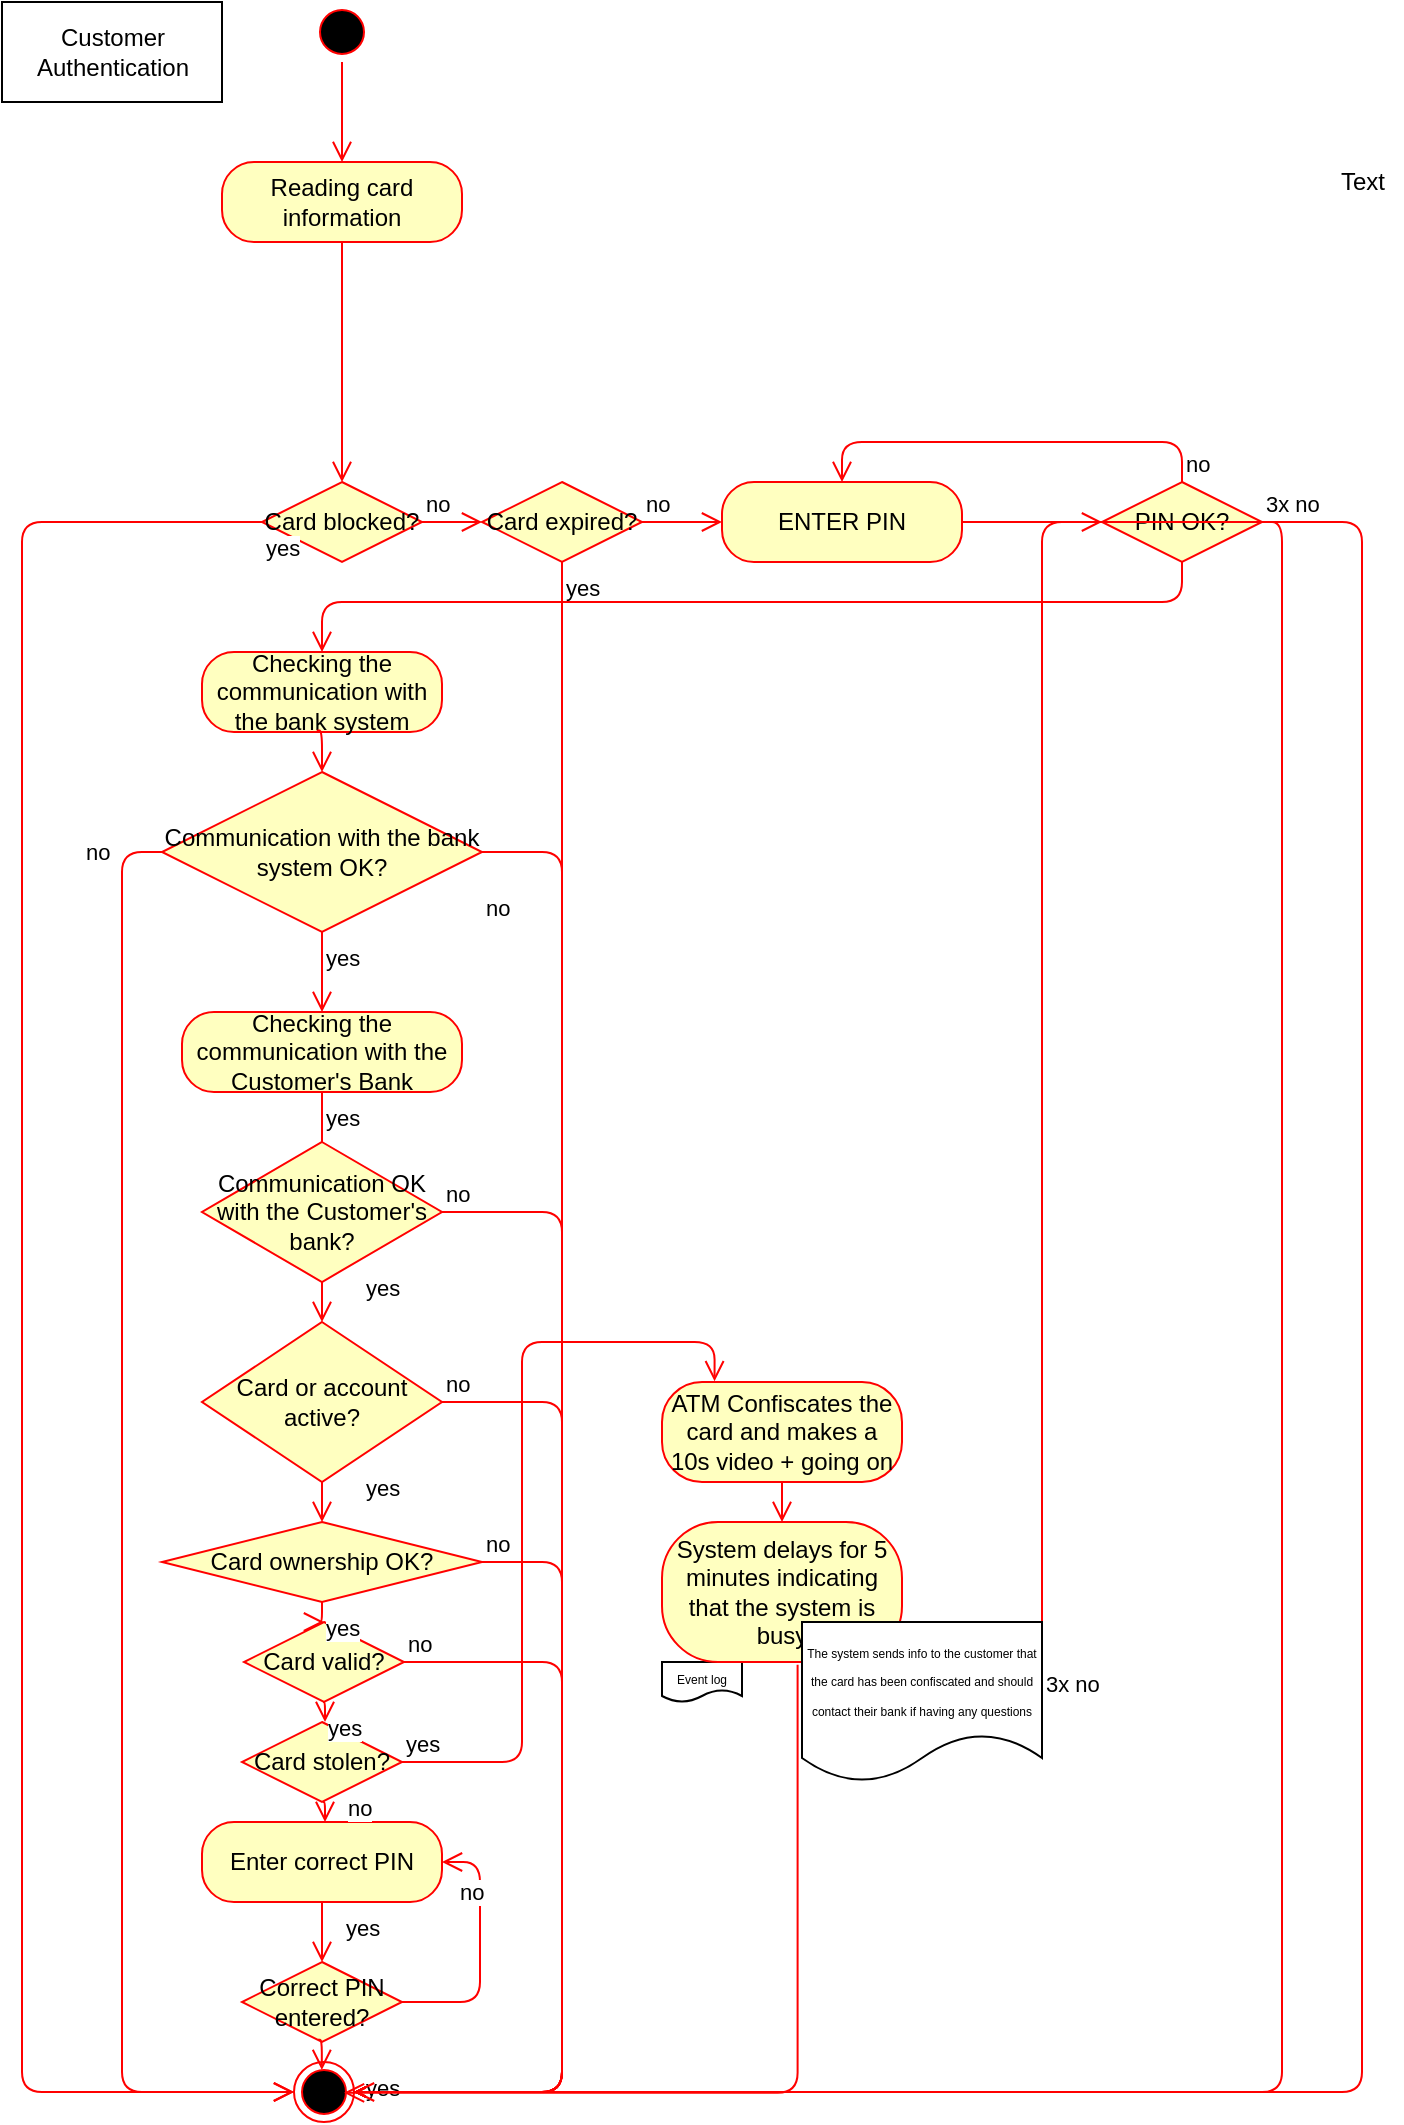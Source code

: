 <mxfile version="14.1.8" type="device"><diagram id="K4OPml1ghhY3EVcH1WMi" name="1 oldal"><mxGraphModel dx="487" dy="329" grid="1" gridSize="10" guides="1" tooltips="1" connect="1" arrows="1" fold="1" page="1" pageScale="1" pageWidth="827" pageHeight="1169" math="0" shadow="0"><root><mxCell id="0"/><mxCell id="1" parent="0"/><mxCell id="ozjjPMPpRbabpj-E651f-1" value="" style="ellipse;html=1;shape=startState;fillColor=#000000;strokeColor=#ff0000;" parent="1" vertex="1"><mxGeometry x="155" width="30" height="30" as="geometry"/></mxCell><mxCell id="ozjjPMPpRbabpj-E651f-2" value="" style="edgeStyle=orthogonalEdgeStyle;html=1;verticalAlign=bottom;endArrow=open;endSize=8;strokeColor=#ff0000;entryX=0.5;entryY=0;entryDx=0;entryDy=0;" parent="1" source="ozjjPMPpRbabpj-E651f-1" target="ozjjPMPpRbabpj-E651f-15" edge="1"><mxGeometry relative="1" as="geometry"><mxPoint x="160" y="80" as="targetPoint"/></mxGeometry></mxCell><mxCell id="ozjjPMPpRbabpj-E651f-3" value="Customer&lt;br&gt;Authentication" style="html=1;" parent="1" vertex="1"><mxGeometry width="110" height="50" as="geometry"/></mxCell><mxCell id="ozjjPMPpRbabpj-E651f-4" value="Communication with the bank system OK?" style="rhombus;whiteSpace=wrap;html=1;fillColor=#ffffc0;strokeColor=#ff0000;" parent="1" vertex="1"><mxGeometry x="80" y="385" width="160" height="80" as="geometry"/></mxCell><mxCell id="ozjjPMPpRbabpj-E651f-5" value="no" style="edgeStyle=orthogonalEdgeStyle;html=1;align=left;verticalAlign=bottom;endArrow=open;endSize=8;strokeColor=#ff0000;entryX=0;entryY=0.5;entryDx=0;entryDy=0;" parent="1" source="ozjjPMPpRbabpj-E651f-4" target="ozjjPMPpRbabpj-E651f-14" edge="1"><mxGeometry x="-0.92" y="-20" relative="1" as="geometry"><mxPoint x="360" y="220" as="targetPoint"/><Array as="points"><mxPoint x="60" y="425"/><mxPoint x="60" y="1045"/></Array><mxPoint as="offset"/></mxGeometry></mxCell><mxCell id="ozjjPMPpRbabpj-E651f-6" value="yes" style="edgeStyle=orthogonalEdgeStyle;html=1;align=left;verticalAlign=top;endArrow=open;endSize=8;strokeColor=#ff0000;" parent="1" source="ozjjPMPpRbabpj-E651f-4" target="ozjjPMPpRbabpj-E651f-11" edge="1"><mxGeometry x="-1" relative="1" as="geometry"><mxPoint x="160" y="715" as="targetPoint"/></mxGeometry></mxCell><mxCell id="ozjjPMPpRbabpj-E651f-9" value="Checking the communication with the bank system" style="rounded=1;whiteSpace=wrap;html=1;arcSize=40;fontColor=#000000;fillColor=#ffffc0;strokeColor=#ff0000;" parent="1" vertex="1"><mxGeometry x="100" y="325" width="120" height="40" as="geometry"/></mxCell><mxCell id="ozjjPMPpRbabpj-E651f-10" value="yes" style="edgeStyle=orthogonalEdgeStyle;html=1;align=left;verticalAlign=top;endArrow=open;endSize=8;strokeColor=#ff0000;exitX=0.5;exitY=1;exitDx=0;exitDy=0;" parent="1" source="ozjjPMPpRbabpj-E651f-11" edge="1"><mxGeometry x="-1" relative="1" as="geometry"><mxPoint x="160" y="585" as="targetPoint"/><mxPoint x="170" y="915" as="sourcePoint"/><Array as="points"><mxPoint x="160" y="505"/><mxPoint x="160" y="505"/></Array></mxGeometry></mxCell><mxCell id="ozjjPMPpRbabpj-E651f-11" value="Checking the communication with the Customer's Bank" style="rounded=1;whiteSpace=wrap;html=1;arcSize=40;fontColor=#000000;fillColor=#ffffc0;strokeColor=#ff0000;" parent="1" vertex="1"><mxGeometry x="90" y="505" width="140" height="40" as="geometry"/></mxCell><mxCell id="ozjjPMPpRbabpj-E651f-13" value="" style="edgeStyle=orthogonalEdgeStyle;html=1;verticalAlign=bottom;endArrow=open;endSize=8;strokeColor=#ff0000;exitX=0.478;exitY=0.983;exitDx=0;exitDy=0;exitPerimeter=0;entryX=0.5;entryY=0;entryDx=0;entryDy=0;" parent="1" source="ozjjPMPpRbabpj-E651f-9" target="ozjjPMPpRbabpj-E651f-4" edge="1"><mxGeometry relative="1" as="geometry"><mxPoint x="140" y="405" as="targetPoint"/><mxPoint x="180" y="395" as="sourcePoint"/><Array as="points"><mxPoint x="160" y="364"/></Array></mxGeometry></mxCell><mxCell id="ozjjPMPpRbabpj-E651f-14" value="" style="ellipse;html=1;shape=endState;fillColor=#000000;strokeColor=#ff0000;" parent="1" vertex="1"><mxGeometry x="146" y="1030" width="30" height="30" as="geometry"/></mxCell><mxCell id="ozjjPMPpRbabpj-E651f-15" value="Reading card information" style="rounded=1;whiteSpace=wrap;html=1;arcSize=40;fontColor=#000000;fillColor=#ffffc0;strokeColor=#ff0000;" parent="1" vertex="1"><mxGeometry x="110" y="80" width="120" height="40" as="geometry"/></mxCell><mxCell id="ozjjPMPpRbabpj-E651f-16" value="" style="edgeStyle=orthogonalEdgeStyle;html=1;verticalAlign=bottom;endArrow=open;endSize=8;strokeColor=#ff0000;entryX=0.5;entryY=0;entryDx=0;entryDy=0;" parent="1" source="ozjjPMPpRbabpj-E651f-15" edge="1" target="ozjjPMPpRbabpj-E651f-17"><mxGeometry relative="1" as="geometry"><mxPoint x="170" y="140" as="targetPoint"/></mxGeometry></mxCell><mxCell id="ozjjPMPpRbabpj-E651f-17" value="Card blocked?" style="rhombus;whiteSpace=wrap;html=1;fillColor=#ffffc0;strokeColor=#ff0000;" parent="1" vertex="1"><mxGeometry x="130" y="240" width="80" height="40" as="geometry"/></mxCell><mxCell id="ozjjPMPpRbabpj-E651f-18" value="no" style="edgeStyle=orthogonalEdgeStyle;html=1;align=left;verticalAlign=bottom;endArrow=open;endSize=8;strokeColor=#ff0000;entryX=0;entryY=0.5;entryDx=0;entryDy=0;" parent="1" source="ozjjPMPpRbabpj-E651f-17" edge="1" target="ozjjPMPpRbabpj-E651f-20"><mxGeometry x="-1" relative="1" as="geometry"><mxPoint x="240" y="160" as="targetPoint"/></mxGeometry></mxCell><mxCell id="ozjjPMPpRbabpj-E651f-19" value="yes" style="edgeStyle=orthogonalEdgeStyle;html=1;align=left;verticalAlign=top;endArrow=open;endSize=8;strokeColor=#ff0000;exitX=0;exitY=0.5;exitDx=0;exitDy=0;entryX=0;entryY=0.5;entryDx=0;entryDy=0;" parent="1" source="ozjjPMPpRbabpj-E651f-17" target="ozjjPMPpRbabpj-E651f-14" edge="1"><mxGeometry x="-1" relative="1" as="geometry"><mxPoint x="30" y="630" as="targetPoint"/><mxPoint x="-20" y="550" as="sourcePoint"/><Array as="points"><mxPoint x="10" y="260"/><mxPoint x="10" y="1045"/></Array></mxGeometry></mxCell><mxCell id="ozjjPMPpRbabpj-E651f-20" value="Card expired?" style="rhombus;whiteSpace=wrap;html=1;fillColor=#ffffc0;strokeColor=#ff0000;" parent="1" vertex="1"><mxGeometry x="240" y="240" width="80" height="40" as="geometry"/></mxCell><mxCell id="ozjjPMPpRbabpj-E651f-21" value="no" style="edgeStyle=orthogonalEdgeStyle;html=1;align=left;verticalAlign=bottom;endArrow=open;endSize=8;strokeColor=#ff0000;entryX=0;entryY=0.5;entryDx=0;entryDy=0;exitX=1;exitY=0.5;exitDx=0;exitDy=0;" parent="1" source="ozjjPMPpRbabpj-E651f-20" target="ozjjPMPpRbabpj-E651f-26" edge="1"><mxGeometry x="-1" relative="1" as="geometry"><mxPoint x="420" y="160" as="targetPoint"/></mxGeometry></mxCell><mxCell id="ozjjPMPpRbabpj-E651f-22" value="yes" style="edgeStyle=orthogonalEdgeStyle;html=1;align=left;verticalAlign=top;endArrow=open;endSize=8;strokeColor=#ff0000;entryX=1;entryY=0.5;entryDx=0;entryDy=0;" parent="1" source="ozjjPMPpRbabpj-E651f-20" target="ozjjPMPpRbabpj-E651f-14" edge="1"><mxGeometry x="-1" relative="1" as="geometry"><mxPoint x="280" y="240" as="targetPoint"/><Array as="points"><mxPoint x="280" y="1045"/></Array></mxGeometry></mxCell><mxCell id="ozjjPMPpRbabpj-E651f-23" value="PIN OK?" style="rhombus;whiteSpace=wrap;html=1;fillColor=#ffffc0;strokeColor=#ff0000;" parent="1" vertex="1"><mxGeometry x="550" y="240" width="80" height="40" as="geometry"/></mxCell><mxCell id="ozjjPMPpRbabpj-E651f-24" value="no" style="edgeStyle=orthogonalEdgeStyle;html=1;align=left;verticalAlign=bottom;endArrow=open;endSize=8;strokeColor=#ff0000;exitX=0.5;exitY=0;exitDx=0;exitDy=0;entryX=0.5;entryY=0;entryDx=0;entryDy=0;" parent="1" source="ozjjPMPpRbabpj-E651f-23" target="ozjjPMPpRbabpj-E651f-26" edge="1"><mxGeometry x="-1" relative="1" as="geometry"><mxPoint x="500" y="160" as="targetPoint"/><Array as="points"><mxPoint x="590" y="220"/><mxPoint x="420" y="220"/></Array></mxGeometry></mxCell><mxCell id="ozjjPMPpRbabpj-E651f-26" value="ENTER PIN" style="rounded=1;whiteSpace=wrap;html=1;arcSize=40;fontColor=#000000;fillColor=#ffffc0;strokeColor=#ff0000;" parent="1" vertex="1"><mxGeometry x="360" y="240" width="120" height="40" as="geometry"/></mxCell><mxCell id="ozjjPMPpRbabpj-E651f-27" value="" style="edgeStyle=orthogonalEdgeStyle;html=1;align=left;verticalAlign=bottom;endArrow=open;endSize=8;strokeColor=#ff0000;exitX=1;exitY=0.5;exitDx=0;exitDy=0;entryX=0;entryY=0.5;entryDx=0;entryDy=0;" parent="1" source="ozjjPMPpRbabpj-E651f-26" target="ozjjPMPpRbabpj-E651f-23" edge="1"><mxGeometry x="-1" relative="1" as="geometry"><mxPoint x="349" y="300" as="targetPoint"/><mxPoint x="479" y="280" as="sourcePoint"/><Array as="points"><mxPoint x="490" y="260"/><mxPoint x="490" y="260"/></Array></mxGeometry></mxCell><mxCell id="ozjjPMPpRbabpj-E651f-28" value="3x no" style="edgeStyle=orthogonalEdgeStyle;html=1;align=left;verticalAlign=bottom;endArrow=open;endSize=8;strokeColor=#ff0000;exitX=1;exitY=0.5;exitDx=0;exitDy=0;entryX=1;entryY=0.5;entryDx=0;entryDy=0;" parent="1" source="VirENlHCW5CUAr4mr-8X-41" target="ozjjPMPpRbabpj-E651f-14" edge="1"><mxGeometry x="-1" relative="1" as="geometry"><mxPoint x="680" y="280" as="targetPoint"/><mxPoint x="600" y="150" as="sourcePoint"/><Array as="points"><mxPoint x="680" y="260"/><mxPoint x="680" y="1045"/></Array></mxGeometry></mxCell><mxCell id="ozjjPMPpRbabpj-E651f-29" value="Text" style="text;html=1;align=center;verticalAlign=middle;resizable=0;points=[];autosize=1;" parent="1" vertex="1"><mxGeometry x="660" y="80" width="40" height="20" as="geometry"/></mxCell><mxCell id="ozjjPMPpRbabpj-E651f-30" value="Communication OK with the Customer's bank?&lt;br&gt;" style="rhombus;whiteSpace=wrap;html=1;fillColor=#ffffc0;strokeColor=#ff0000;" parent="1" vertex="1"><mxGeometry x="100" y="570" width="120" height="70" as="geometry"/></mxCell><mxCell id="ozjjPMPpRbabpj-E651f-31" value="no" style="edgeStyle=orthogonalEdgeStyle;html=1;align=left;verticalAlign=bottom;endArrow=open;endSize=8;strokeColor=#ff0000;entryX=1;entryY=0.5;entryDx=0;entryDy=0;" parent="1" source="ozjjPMPpRbabpj-E651f-30" target="ozjjPMPpRbabpj-E651f-14" edge="1"><mxGeometry x="-1" relative="1" as="geometry"><mxPoint x="360" y="605" as="targetPoint"/><Array as="points"><mxPoint x="280" y="605"/><mxPoint x="280" y="1045"/></Array></mxGeometry></mxCell><mxCell id="ozjjPMPpRbabpj-E651f-32" value="yes" style="edgeStyle=orthogonalEdgeStyle;html=1;align=left;verticalAlign=top;endArrow=open;endSize=8;strokeColor=#ff0000;entryX=0.5;entryY=0;entryDx=0;entryDy=0;" parent="1" source="ozjjPMPpRbabpj-E651f-30" target="E0oSIAqZSSr7dLiOVf60-1" edge="1"><mxGeometry x="-1" y="22" relative="1" as="geometry"><mxPoint x="160" y="685" as="targetPoint"/><mxPoint x="-2" y="-10" as="offset"/></mxGeometry></mxCell><mxCell id="E0oSIAqZSSr7dLiOVf60-1" value="Card or account active?" style="rhombus;whiteSpace=wrap;html=1;fillColor=#ffffc0;strokeColor=#ff0000;" parent="1" vertex="1"><mxGeometry x="100" y="660" width="120" height="80" as="geometry"/></mxCell><mxCell id="E0oSIAqZSSr7dLiOVf60-2" value="no" style="edgeStyle=orthogonalEdgeStyle;html=1;align=left;verticalAlign=bottom;endArrow=open;endSize=8;strokeColor=#ff0000;entryX=1;entryY=0.5;entryDx=0;entryDy=0;" parent="1" source="E0oSIAqZSSr7dLiOVf60-1" target="ozjjPMPpRbabpj-E651f-14" edge="1"><mxGeometry x="-1" relative="1" as="geometry"><mxPoint x="360" y="700" as="targetPoint"/><Array as="points"><mxPoint x="280" y="700"/><mxPoint x="280" y="1045"/></Array></mxGeometry></mxCell><mxCell id="E0oSIAqZSSr7dLiOVf60-3" value="yes" style="edgeStyle=orthogonalEdgeStyle;html=1;align=left;verticalAlign=top;endArrow=open;endSize=8;strokeColor=#ff0000;" parent="1" source="E0oSIAqZSSr7dLiOVf60-1" edge="1"><mxGeometry x="-1" y="22" relative="1" as="geometry"><mxPoint x="160" y="760" as="targetPoint"/><mxPoint x="-2" y="-10" as="offset"/></mxGeometry></mxCell><mxCell id="E0oSIAqZSSr7dLiOVf60-4" value="Card ownership OK?" style="rhombus;whiteSpace=wrap;html=1;fillColor=#ffffc0;strokeColor=#ff0000;" parent="1" vertex="1"><mxGeometry x="80" y="760" width="160" height="40" as="geometry"/></mxCell><mxCell id="E0oSIAqZSSr7dLiOVf60-5" value="no" style="edgeStyle=orthogonalEdgeStyle;html=1;align=left;verticalAlign=bottom;endArrow=open;endSize=8;strokeColor=#ff0000;exitX=1;exitY=0.5;exitDx=0;exitDy=0;entryX=1;entryY=0.5;entryDx=0;entryDy=0;" parent="1" source="E0oSIAqZSSr7dLiOVf60-4" target="ozjjPMPpRbabpj-E651f-14" edge="1"><mxGeometry x="-1" relative="1" as="geometry"><mxPoint x="360" y="780" as="targetPoint"/><Array as="points"><mxPoint x="280" y="780"/><mxPoint x="280" y="1045"/></Array></mxGeometry></mxCell><mxCell id="E0oSIAqZSSr7dLiOVf60-11" value="Enter correct PIN" style="rounded=1;whiteSpace=wrap;html=1;arcSize=40;fontColor=#000000;fillColor=#ffffc0;strokeColor=#ff0000;" parent="1" vertex="1"><mxGeometry x="100" y="910" width="120" height="40" as="geometry"/></mxCell><mxCell id="E0oSIAqZSSr7dLiOVf60-14" value="no" style="edgeStyle=orthogonalEdgeStyle;html=1;align=left;verticalAlign=bottom;endArrow=open;endSize=8;strokeColor=#ff0000;entryX=1;entryY=0.5;entryDx=0;entryDy=0;exitX=1;exitY=0.5;exitDx=0;exitDy=0;" parent="1" source="E0oSIAqZSSr7dLiOVf60-7" target="ozjjPMPpRbabpj-E651f-14" edge="1"><mxGeometry x="-1" relative="1" as="geometry"><mxPoint x="185.0" y="1045" as="targetPoint"/><mxPoint x="196.0" y="841.0" as="sourcePoint"/><Array as="points"><mxPoint x="280" y="830"/><mxPoint x="280" y="1045"/></Array></mxGeometry></mxCell><mxCell id="E0oSIAqZSSr7dLiOVf60-15" value="Correct PIN entered?" style="rhombus;whiteSpace=wrap;html=1;fillColor=#ffffc0;strokeColor=#ff0000;" parent="1" vertex="1"><mxGeometry x="120" y="980" width="80" height="40" as="geometry"/></mxCell><mxCell id="E0oSIAqZSSr7dLiOVf60-16" value="no" style="edgeStyle=orthogonalEdgeStyle;html=1;align=left;verticalAlign=bottom;endArrow=open;endSize=8;strokeColor=#ff0000;entryX=1;entryY=0.5;entryDx=0;entryDy=0;exitX=1;exitY=0.5;exitDx=0;exitDy=0;" parent="1" source="E0oSIAqZSSr7dLiOVf60-15" target="E0oSIAqZSSr7dLiOVf60-11" edge="1"><mxGeometry x="0.25" y="11" relative="1" as="geometry"><mxPoint x="299" y="1010" as="targetPoint"/><Array as="points"><mxPoint x="239" y="1000"/><mxPoint x="239" y="930"/></Array><mxPoint x="-1" y="-5" as="offset"/><mxPoint x="159.069" y="1010.034" as="sourcePoint"/></mxGeometry></mxCell><mxCell id="VirENlHCW5CUAr4mr-8X-10" value="" style="edgeStyle=orthogonalEdgeStyle;html=1;align=left;verticalAlign=bottom;endArrow=open;endSize=8;strokeColor=#ff0000;exitX=1;exitY=0.5;exitDx=0;exitDy=0;entryX=0.5;entryY=0;entryDx=0;entryDy=0;" edge="1" parent="1" target="ozjjPMPpRbabpj-E651f-9"><mxGeometry x="-1" relative="1" as="geometry"><mxPoint x="160" y="320" as="targetPoint"/><mxPoint x="590" y="280" as="sourcePoint"/><Array as="points"><mxPoint x="590" y="300"/><mxPoint x="160" y="300"/></Array></mxGeometry></mxCell><mxCell id="VirENlHCW5CUAr4mr-8X-11" value="no" style="edgeStyle=orthogonalEdgeStyle;html=1;align=left;verticalAlign=top;endArrow=open;endSize=8;strokeColor=#ff0000;exitX=1;exitY=0.5;exitDx=0;exitDy=0;" edge="1" parent="1" source="ozjjPMPpRbabpj-E651f-4" target="ozjjPMPpRbabpj-E651f-14"><mxGeometry x="-1" y="-15" relative="1" as="geometry"><mxPoint x="170" y="515" as="targetPoint"/><mxPoint x="170" y="475.0" as="sourcePoint"/><Array as="points"><mxPoint x="280" y="425"/><mxPoint x="280" y="1045"/></Array><mxPoint as="offset"/></mxGeometry></mxCell><mxCell id="VirENlHCW5CUAr4mr-8X-14" value="yes" style="edgeStyle=orthogonalEdgeStyle;html=1;align=left;verticalAlign=top;endArrow=open;endSize=8;strokeColor=#ff0000;exitX=0.5;exitY=1;exitDx=0;exitDy=0;" edge="1" parent="1" source="E0oSIAqZSSr7dLiOVf60-11" target="E0oSIAqZSSr7dLiOVf60-15"><mxGeometry x="-1" y="10" relative="1" as="geometry"><mxPoint x="170" y="920" as="targetPoint"/><mxPoint as="offset"/><mxPoint x="170" y="869" as="sourcePoint"/></mxGeometry></mxCell><mxCell id="VirENlHCW5CUAr4mr-8X-17" value="yes" style="edgeStyle=orthogonalEdgeStyle;html=1;align=left;verticalAlign=top;endArrow=open;endSize=8;strokeColor=#ff0000;exitX=0.475;exitY=0.971;exitDx=0;exitDy=0;exitPerimeter=0;entryX=0.464;entryY=0.133;entryDx=0;entryDy=0;entryPerimeter=0;" edge="1" parent="1" source="E0oSIAqZSSr7dLiOVf60-15" target="ozjjPMPpRbabpj-E651f-14"><mxGeometry x="0.536" y="20" relative="1" as="geometry"><mxPoint x="170" y="990" as="targetPoint"/><mxPoint as="offset"/><mxPoint x="170" y="960" as="sourcePoint"/><Array as="points"><mxPoint x="160" y="1019"/></Array></mxGeometry></mxCell><mxCell id="VirENlHCW5CUAr4mr-8X-18" value="Card stolen?" style="rhombus;whiteSpace=wrap;html=1;fillColor=#ffffc0;strokeColor=#ff0000;" vertex="1" parent="1"><mxGeometry x="120" y="860" width="80" height="40" as="geometry"/></mxCell><mxCell id="VirENlHCW5CUAr4mr-8X-19" value="yes" style="edgeStyle=orthogonalEdgeStyle;html=1;align=left;verticalAlign=bottom;endArrow=open;endSize=8;strokeColor=#ff0000;entryX=0.219;entryY=-0.007;entryDx=0;entryDy=0;entryPerimeter=0;" edge="1" source="VirENlHCW5CUAr4mr-8X-18" parent="1" target="VirENlHCW5CUAr4mr-8X-29"><mxGeometry x="-1" relative="1" as="geometry"><mxPoint x="320" y="930" as="targetPoint"/><Array as="points"><mxPoint x="260" y="880"/><mxPoint x="260" y="670"/><mxPoint x="356" y="670"/></Array></mxGeometry></mxCell><mxCell id="E0oSIAqZSSr7dLiOVf60-7" value="Card valid?" style="rhombus;whiteSpace=wrap;html=1;fillColor=#ffffc0;strokeColor=#ff0000;" parent="1" vertex="1"><mxGeometry x="121" y="810" width="80" height="40" as="geometry"/></mxCell><mxCell id="VirENlHCW5CUAr4mr-8X-21" value="yes" style="edgeStyle=orthogonalEdgeStyle;html=1;align=left;verticalAlign=top;endArrow=open;endSize=8;strokeColor=#ff0000;" edge="1" parent="1" source="E0oSIAqZSSr7dLiOVf60-4" target="E0oSIAqZSSr7dLiOVf60-7"><mxGeometry x="-1" relative="1" as="geometry"><mxPoint x="160" y="840" as="targetPoint"/><mxPoint x="160" y="800" as="sourcePoint"/></mxGeometry></mxCell><mxCell id="VirENlHCW5CUAr4mr-8X-24" value="yes" style="edgeStyle=orthogonalEdgeStyle;html=1;align=left;verticalAlign=top;endArrow=open;endSize=8;strokeColor=#ff0000;" edge="1" parent="1"><mxGeometry x="-1" relative="1" as="geometry"><mxPoint x="161.5" y="860" as="targetPoint"/><mxPoint x="160.5" y="850" as="sourcePoint"/></mxGeometry></mxCell><mxCell id="VirENlHCW5CUAr4mr-8X-26" value="no" style="edgeStyle=orthogonalEdgeStyle;html=1;align=left;verticalAlign=top;endArrow=open;endSize=8;strokeColor=#ff0000;" edge="1" parent="1"><mxGeometry x="-0.818" y="13" relative="1" as="geometry"><mxPoint x="161.5" y="910" as="targetPoint"/><mxPoint x="160.5" y="900" as="sourcePoint"/><mxPoint x="-4" y="-10" as="offset"/></mxGeometry></mxCell><mxCell id="VirENlHCW5CUAr4mr-8X-29" value="ATM Confiscates the card and makes a 10s video + going on" style="rounded=1;whiteSpace=wrap;html=1;arcSize=40;fontColor=#000000;fillColor=#ffffc0;strokeColor=#ff0000;" vertex="1" parent="1"><mxGeometry x="330" y="690" width="120" height="50" as="geometry"/></mxCell><mxCell id="VirENlHCW5CUAr4mr-8X-30" value="&lt;font style=&quot;font-size: 6px&quot;&gt;Event log&lt;/font&gt;" style="shape=document;whiteSpace=wrap;html=1;boundedLbl=1;" vertex="1" parent="1"><mxGeometry x="330" y="830" width="40" height="20" as="geometry"/></mxCell><mxCell id="VirENlHCW5CUAr4mr-8X-31" value="System delays for 5 minutes indicating that the system is busy" style="rounded=1;whiteSpace=wrap;html=1;arcSize=40;fontColor=#000000;fillColor=#ffffc0;strokeColor=#ff0000;" vertex="1" parent="1"><mxGeometry x="330" y="760" width="120" height="70" as="geometry"/></mxCell><mxCell id="VirENlHCW5CUAr4mr-8X-40" value="" style="edgeStyle=orthogonalEdgeStyle;html=1;align=left;verticalAlign=top;endArrow=open;endSize=8;strokeColor=#ff0000;exitX=0.5;exitY=1;exitDx=0;exitDy=0;entryX=0.5;entryY=0;entryDx=0;entryDy=0;" edge="1" parent="1" source="VirENlHCW5CUAr4mr-8X-29" target="VirENlHCW5CUAr4mr-8X-31"><mxGeometry x="-1" y="10" relative="1" as="geometry"><mxPoint x="390" y="750" as="targetPoint"/><mxPoint as="offset"/><mxPoint x="389.83" y="730" as="sourcePoint"/><Array as="points"/></mxGeometry></mxCell><mxCell id="VirENlHCW5CUAr4mr-8X-41" value="&lt;font style=&quot;font-size: 6px&quot;&gt;The system sends info to the customer that the card has been confiscated and should contact their bank if having any questions&lt;/font&gt;" style="shape=document;whiteSpace=wrap;html=1;boundedLbl=1;" vertex="1" parent="1"><mxGeometry x="400" y="810" width="120" height="80" as="geometry"/></mxCell><mxCell id="VirENlHCW5CUAr4mr-8X-42" value="3x no" style="edgeStyle=orthogonalEdgeStyle;html=1;align=left;verticalAlign=bottom;endArrow=open;endSize=8;strokeColor=#ff0000;exitX=1;exitY=0.5;exitDx=0;exitDy=0;" edge="1" parent="1" source="ozjjPMPpRbabpj-E651f-23" target="ozjjPMPpRbabpj-E651f-14"><mxGeometry x="-1" relative="1" as="geometry"><mxPoint x="176" y="1045" as="targetPoint"/><mxPoint x="630" y="260" as="sourcePoint"/><Array as="points"><mxPoint x="640" y="260"/><mxPoint x="640" y="1045"/></Array></mxGeometry></mxCell><mxCell id="VirENlHCW5CUAr4mr-8X-51" value="" style="edgeStyle=orthogonalEdgeStyle;html=1;align=left;verticalAlign=top;endArrow=open;endSize=8;strokeColor=#ff0000;exitX=0.565;exitY=1.02;exitDx=0;exitDy=0;exitPerimeter=0;entryX=0.833;entryY=0.513;entryDx=0;entryDy=0;entryPerimeter=0;" edge="1" parent="1" source="VirENlHCW5CUAr4mr-8X-31" target="ozjjPMPpRbabpj-E651f-14"><mxGeometry x="-1" y="10" relative="1" as="geometry"><mxPoint x="390" y="920" as="targetPoint"/><mxPoint as="offset"/><mxPoint x="400" y="750" as="sourcePoint"/><Array as="points"><mxPoint x="398" y="1045"/></Array></mxGeometry></mxCell></root></mxGraphModel></diagram></mxfile>